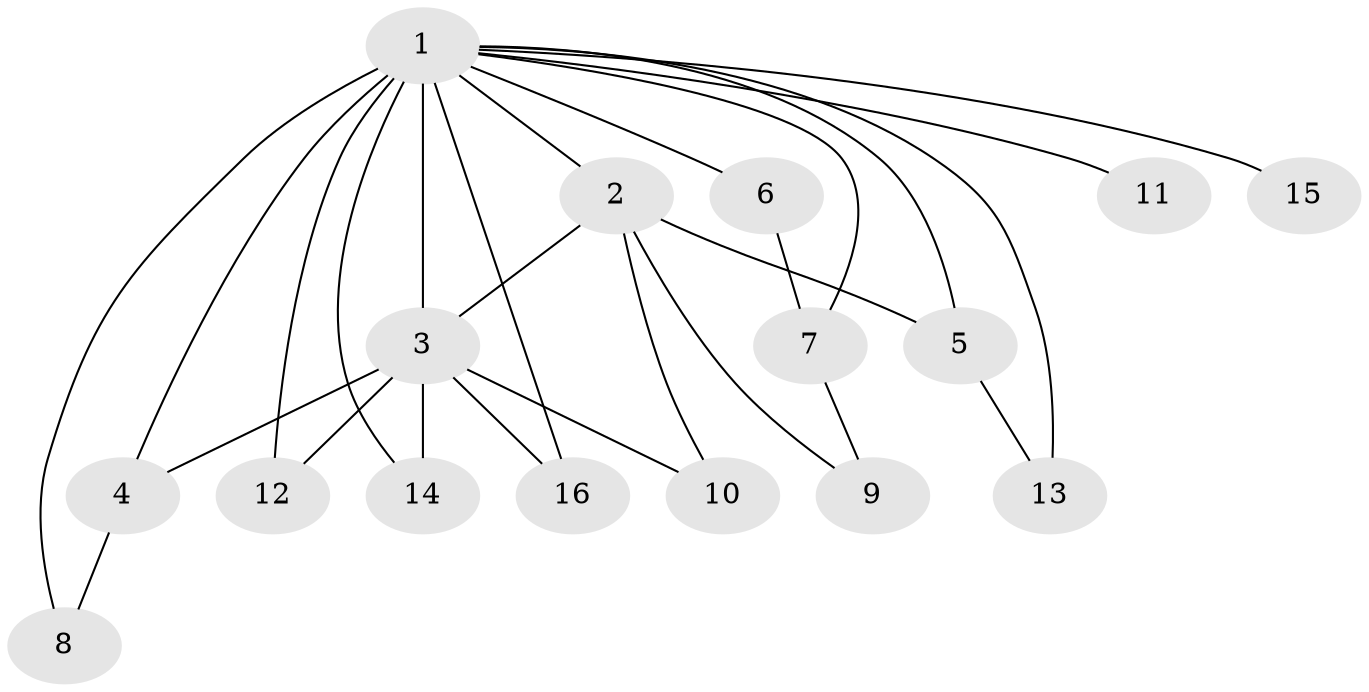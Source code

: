 // original degree distribution, {9: 0.02, 22: 0.02, 20: 0.02, 18: 0.02, 17: 0.04, 11: 0.02, 10: 0.02, 13: 0.02, 15: 0.02, 2: 0.56, 4: 0.08, 3: 0.14, 5: 0.02}
// Generated by graph-tools (version 1.1) at 2025/49/03/04/25 22:49:59]
// undirected, 16 vertices, 26 edges
graph export_dot {
  node [color=gray90,style=filled];
  1;
  2;
  3;
  4;
  5;
  6;
  7;
  8;
  9;
  10;
  11;
  12;
  13;
  14;
  15;
  16;
  1 -- 2 [weight=16.0];
  1 -- 3 [weight=24.0];
  1 -- 4 [weight=5.0];
  1 -- 5 [weight=1.0];
  1 -- 6 [weight=2.0];
  1 -- 7 [weight=3.0];
  1 -- 8 [weight=1.0];
  1 -- 11 [weight=2.0];
  1 -- 12 [weight=1.0];
  1 -- 13 [weight=1.0];
  1 -- 14 [weight=1.0];
  1 -- 15 [weight=2.0];
  1 -- 16 [weight=1.0];
  2 -- 3 [weight=1.0];
  2 -- 5 [weight=1.0];
  2 -- 9 [weight=1.0];
  2 -- 10 [weight=1.0];
  3 -- 4 [weight=1.0];
  3 -- 10 [weight=1.0];
  3 -- 12 [weight=1.0];
  3 -- 14 [weight=1.0];
  3 -- 16 [weight=1.0];
  4 -- 8 [weight=1.0];
  5 -- 13 [weight=1.0];
  6 -- 7 [weight=1.0];
  7 -- 9 [weight=1.0];
}
